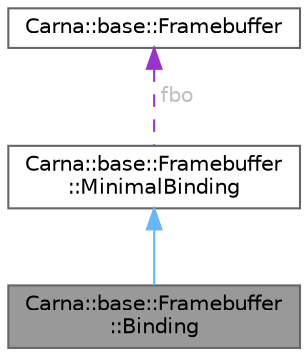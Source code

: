 digraph "Carna::base::Framebuffer::Binding"
{
 // LATEX_PDF_SIZE
  bgcolor="transparent";
  edge [fontname=Helvetica,fontsize=10,labelfontname=Helvetica,labelfontsize=10];
  node [fontname=Helvetica,fontsize=10,shape=box,height=0.2,width=0.4];
  Node1 [id="Node000001",label="Carna::base::Framebuffer\l::Binding",height=0.2,width=0.4,color="gray40", fillcolor="grey60", style="filled", fontcolor="black",tooltip="Acts like MinimalBinding, but checks the bound framebuffer for validity and allows rendering."];
  Node2 -> Node1 [id="edge1_Node000001_Node000002",dir="back",color="steelblue1",style="solid",tooltip=" "];
  Node2 [id="Node000002",label="Carna::base::Framebuffer\l::MinimalBinding",height=0.2,width=0.4,color="gray40", fillcolor="white", style="filled",URL="$classCarna_1_1base_1_1Framebuffer_1_1MinimalBinding.html",tooltip="Maintains the binding of a Framebuffer in a RAII-manner."];
  Node3 -> Node2 [id="edge2_Node000002_Node000003",dir="back",color="darkorchid3",style="dashed",tooltip=" ",label=" fbo",fontcolor="grey" ];
  Node3 [id="Node000003",label="Carna::base::Framebuffer",height=0.2,width=0.4,color="gray40", fillcolor="white", style="filled",URL="$classCarna_1_1base_1_1Framebuffer.html",tooltip="Maintains a framebuffer object that supports up to 8 color components simultaneously."];
}
